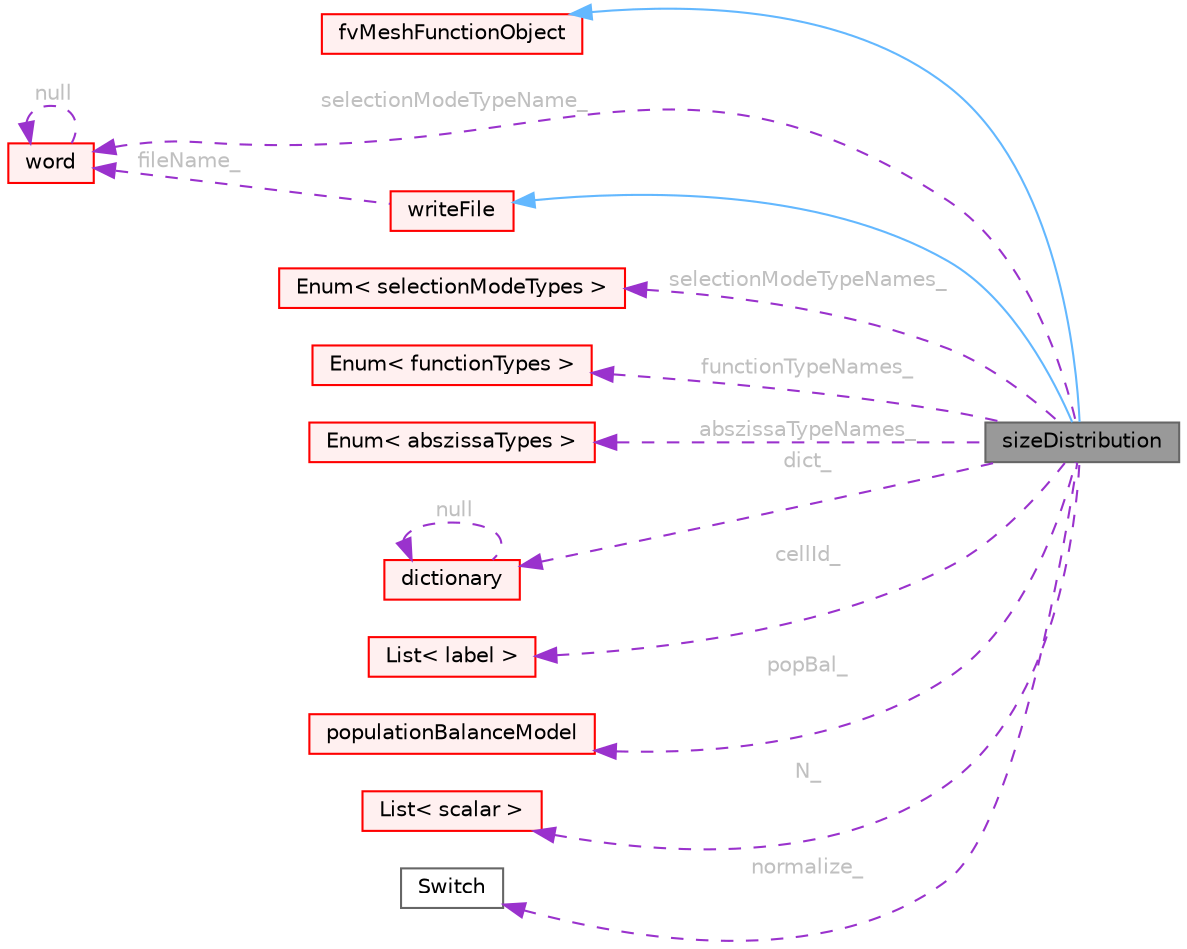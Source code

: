 digraph "sizeDistribution"
{
 // LATEX_PDF_SIZE
  bgcolor="transparent";
  edge [fontname=Helvetica,fontsize=10,labelfontname=Helvetica,labelfontsize=10];
  node [fontname=Helvetica,fontsize=10,shape=box,height=0.2,width=0.4];
  rankdir="LR";
  Node1 [id="Node000001",label="sizeDistribution",height=0.2,width=0.4,color="gray40", fillcolor="grey60", style="filled", fontcolor="black",tooltip="This function object calculates and outputs information about the size distribution of the dispersed ..."];
  Node2 -> Node1 [id="edge1_Node000001_Node000002",dir="back",color="steelblue1",style="solid",tooltip=" "];
  Node2 [id="Node000002",label="fvMeshFunctionObject",height=0.2,width=0.4,color="red", fillcolor="#FFF0F0", style="filled",URL="$classFoam_1_1functionObjects_1_1fvMeshFunctionObject.html",tooltip="Specialization of Foam::functionObject for an Foam::fvMesh, providing a reference to the Foam::fvMesh..."];
  Node76 -> Node1 [id="edge2_Node000001_Node000076",dir="back",color="steelblue1",style="solid",tooltip=" "];
  Node76 [id="Node000076",label="writeFile",height=0.2,width=0.4,color="red", fillcolor="#FFF0F0", style="filled",URL="$classFoam_1_1functionObjects_1_1writeFile.html",tooltip="Base class for writing single files from the function objects."];
  Node7 -> Node76 [id="edge3_Node000076_Node000007",dir="back",color="darkorchid3",style="dashed",tooltip=" ",label=" fileName_",fontcolor="grey" ];
  Node7 [id="Node000007",label="word",height=0.2,width=0.4,color="red", fillcolor="#FFF0F0", style="filled",URL="$classFoam_1_1word.html",tooltip="A class for handling words, derived from Foam::string."];
  Node7 -> Node7 [id="edge4_Node000007_Node000007",dir="back",color="darkorchid3",style="dashed",tooltip=" ",label=" null",fontcolor="grey" ];
  Node79 -> Node1 [id="edge5_Node000001_Node000079",dir="back",color="darkorchid3",style="dashed",tooltip=" ",label=" selectionModeTypeNames_",fontcolor="grey" ];
  Node79 [id="Node000079",label="Enum\< selectionModeTypes \>",height=0.2,width=0.4,color="red", fillcolor="#FFF0F0", style="filled",URL="$classFoam_1_1Enum.html",tooltip=" "];
  Node80 -> Node1 [id="edge6_Node000001_Node000080",dir="back",color="darkorchid3",style="dashed",tooltip=" ",label=" functionTypeNames_",fontcolor="grey" ];
  Node80 [id="Node000080",label="Enum\< functionTypes \>",height=0.2,width=0.4,color="red", fillcolor="#FFF0F0", style="filled",URL="$classFoam_1_1Enum.html",tooltip=" "];
  Node81 -> Node1 [id="edge7_Node000001_Node000081",dir="back",color="darkorchid3",style="dashed",tooltip=" ",label=" abszissaTypeNames_",fontcolor="grey" ];
  Node81 [id="Node000081",label="Enum\< abszissaTypes \>",height=0.2,width=0.4,color="red", fillcolor="#FFF0F0", style="filled",URL="$classFoam_1_1Enum.html",tooltip=" "];
  Node45 -> Node1 [id="edge8_Node000001_Node000045",dir="back",color="darkorchid3",style="dashed",tooltip=" ",label=" dict_",fontcolor="grey" ];
  Node45 [id="Node000045",label="dictionary",height=0.2,width=0.4,color="red", fillcolor="#FFF0F0", style="filled",URL="$classFoam_1_1dictionary.html",tooltip="A list of keyword definitions, which are a keyword followed by a number of values (eg,..."];
  Node45 -> Node45 [id="edge9_Node000045_Node000045",dir="back",color="darkorchid3",style="dashed",tooltip=" ",label=" null",fontcolor="grey" ];
  Node7 -> Node1 [id="edge10_Node000001_Node000007",dir="back",color="darkorchid3",style="dashed",tooltip=" ",label=" selectionModeTypeName_",fontcolor="grey" ];
  Node82 -> Node1 [id="edge11_Node000001_Node000082",dir="back",color="darkorchid3",style="dashed",tooltip=" ",label=" cellId_",fontcolor="grey" ];
  Node82 [id="Node000082",label="List\< label \>",height=0.2,width=0.4,color="red", fillcolor="#FFF0F0", style="filled",URL="$classFoam_1_1List.html",tooltip=" "];
  Node84 -> Node1 [id="edge12_Node000001_Node000084",dir="back",color="darkorchid3",style="dashed",tooltip=" ",label=" popBal_",fontcolor="grey" ];
  Node84 [id="Node000084",label="populationBalanceModel",height=0.2,width=0.4,color="red", fillcolor="#FFF0F0", style="filled",URL="$classFoam_1_1diameterModels_1_1populationBalanceModel.html",tooltip="Class that solves the univariate population balance equation by means of a class method (also called ..."];
  Node85 -> Node1 [id="edge13_Node000001_Node000085",dir="back",color="darkorchid3",style="dashed",tooltip=" ",label=" N_",fontcolor="grey" ];
  Node85 [id="Node000085",label="List\< scalar \>",height=0.2,width=0.4,color="red", fillcolor="#FFF0F0", style="filled",URL="$classFoam_1_1List.html",tooltip=" "];
  Node87 -> Node1 [id="edge14_Node000001_Node000087",dir="back",color="darkorchid3",style="dashed",tooltip=" ",label=" normalize_",fontcolor="grey" ];
  Node87 [id="Node000087",label="Switch",height=0.2,width=0.4,color="gray40", fillcolor="white", style="filled",URL="$classFoam_1_1Switch.html",tooltip="A simple wrapper around bool so that it can be read as a word: true/false, on/off,..."];
}
